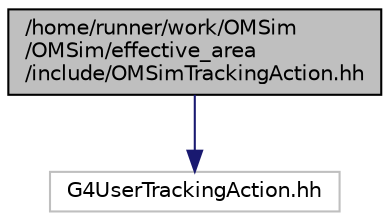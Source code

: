 digraph "/home/runner/work/OMSim/OMSim/effective_area/include/OMSimTrackingAction.hh"
{
 // LATEX_PDF_SIZE
  edge [fontname="Helvetica",fontsize="10",labelfontname="Helvetica",labelfontsize="10"];
  node [fontname="Helvetica",fontsize="10",shape=record];
  Node1 [label="/home/runner/work/OMSim\l/OMSim/effective_area\l/include/OMSimTrackingAction.hh",height=0.2,width=0.4,color="black", fillcolor="grey75", style="filled", fontcolor="black",tooltip=" "];
  Node1 -> Node2 [color="midnightblue",fontsize="10",style="solid",fontname="Helvetica"];
  Node2 [label="G4UserTrackingAction.hh",height=0.2,width=0.4,color="grey75", fillcolor="white", style="filled",tooltip=" "];
}
